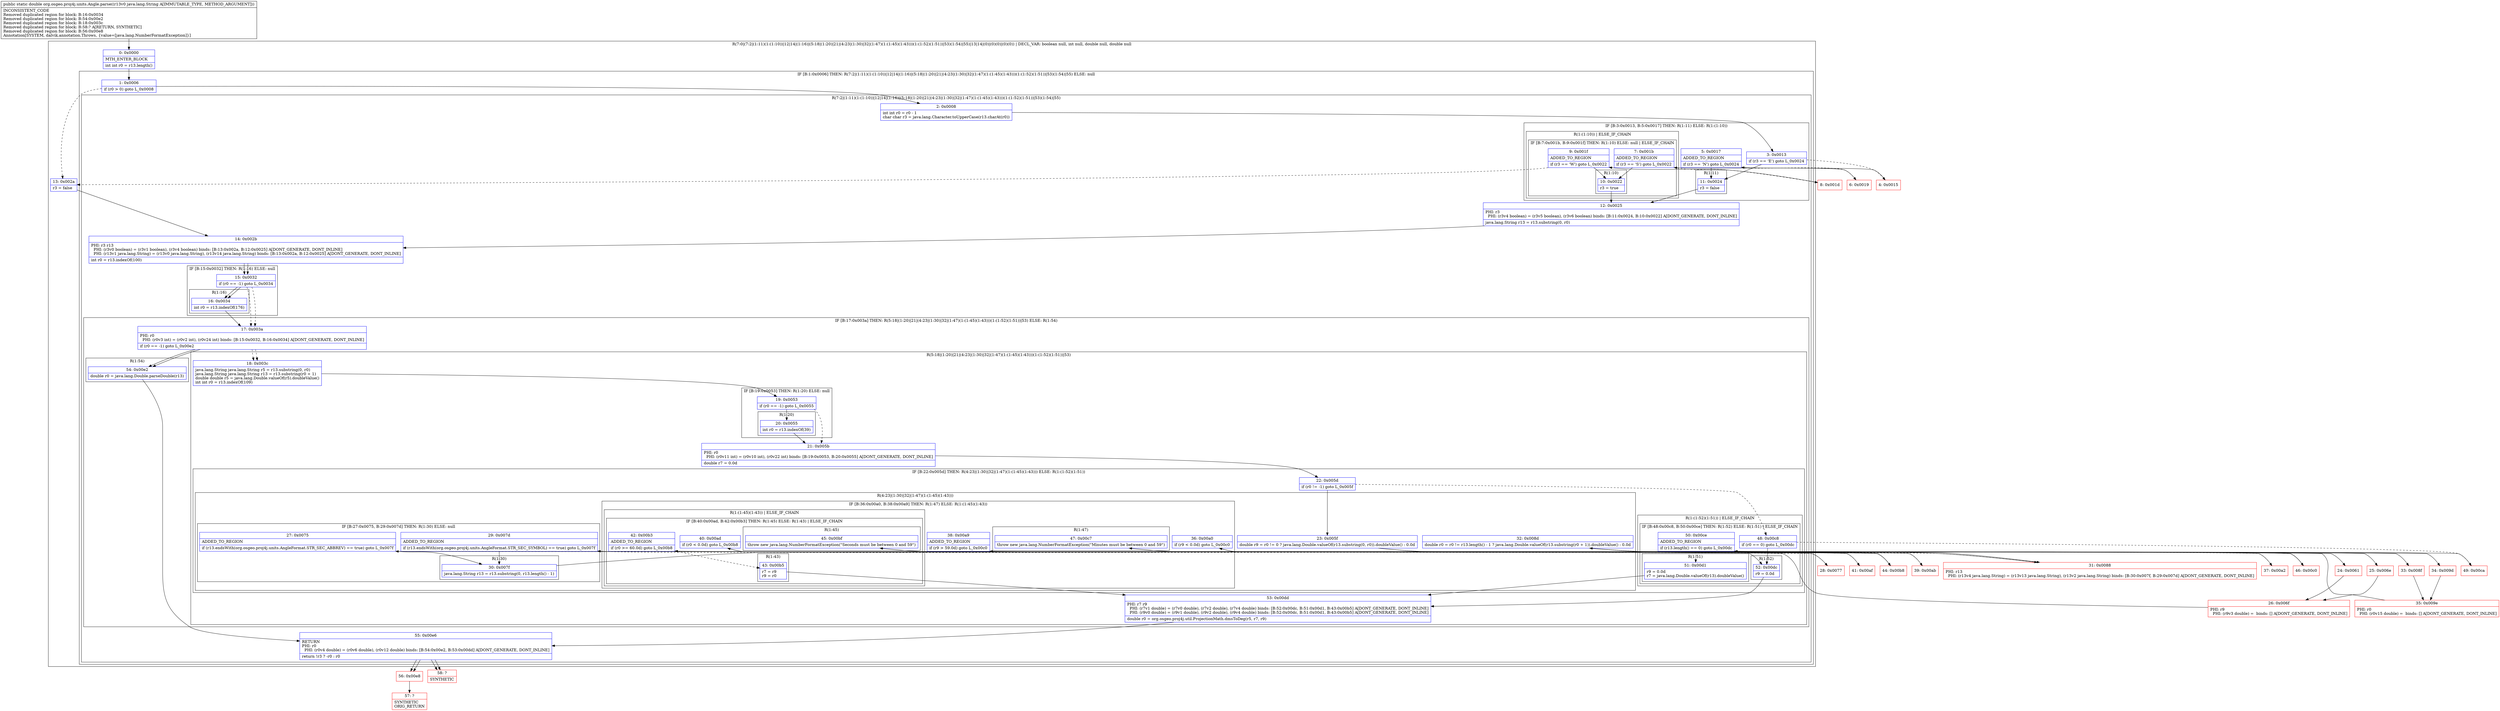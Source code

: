 digraph "CFG fororg.osgeo.proj4j.units.Angle.parse(Ljava\/lang\/String;)D" {
subgraph cluster_Region_1365910364 {
label = "R(7:0|(7:2|(1:11)(1:(1:10))|12|14|(1:16)|(5:18|(1:20)|21|(4:23|(1:30)|32|(1:47)(1:(1:45)(1:43)))(1:(1:52)(1:51))|53)(1:54)|55)|13|14|(0)|(0)(0)|(0)(0)) | DECL_VAR: boolean null, int null, double null, double null\l";
node [shape=record,color=blue];
Node_0 [shape=record,label="{0\:\ 0x0000|MTH_ENTER_BLOCK\l|int int r0 = r13.length()\l}"];
subgraph cluster_IfRegion_1580211221 {
label = "IF [B:1:0x0006] THEN: R(7:2|(1:11)(1:(1:10))|12|14|(1:16)|(5:18|(1:20)|21|(4:23|(1:30)|32|(1:47)(1:(1:45)(1:43)))(1:(1:52)(1:51))|53)(1:54)|55) ELSE: null";
node [shape=record,color=blue];
Node_1 [shape=record,label="{1\:\ 0x0006|if (r0 \> 0) goto L_0x0008\l}"];
subgraph cluster_Region_1400484108 {
label = "R(7:2|(1:11)(1:(1:10))|12|14|(1:16)|(5:18|(1:20)|21|(4:23|(1:30)|32|(1:47)(1:(1:45)(1:43)))(1:(1:52)(1:51))|53)(1:54)|55)";
node [shape=record,color=blue];
Node_2 [shape=record,label="{2\:\ 0x0008|int int r0 = r0 \- 1\lchar char r3 = java.lang.Character.toUpperCase(r13.charAt(r0))\l}"];
subgraph cluster_IfRegion_1216960040 {
label = "IF [B:3:0x0013, B:5:0x0017] THEN: R(1:11) ELSE: R(1:(1:10))";
node [shape=record,color=blue];
Node_3 [shape=record,label="{3\:\ 0x0013|if (r3 == 'E') goto L_0x0024\l}"];
Node_5 [shape=record,label="{5\:\ 0x0017|ADDED_TO_REGION\l|if (r3 == 'N') goto L_0x0024\l}"];
subgraph cluster_Region_321856774 {
label = "R(1:11)";
node [shape=record,color=blue];
Node_11 [shape=record,label="{11\:\ 0x0024|r3 = false\l}"];
}
subgraph cluster_Region_1923017578 {
label = "R(1:(1:10)) | ELSE_IF_CHAIN\l";
node [shape=record,color=blue];
subgraph cluster_IfRegion_1652283705 {
label = "IF [B:7:0x001b, B:9:0x001f] THEN: R(1:10) ELSE: null | ELSE_IF_CHAIN\l";
node [shape=record,color=blue];
Node_7 [shape=record,label="{7\:\ 0x001b|ADDED_TO_REGION\l|if (r3 == 'S') goto L_0x0022\l}"];
Node_9 [shape=record,label="{9\:\ 0x001f|ADDED_TO_REGION\l|if (r3 == 'W') goto L_0x0022\l}"];
subgraph cluster_Region_333415676 {
label = "R(1:10)";
node [shape=record,color=blue];
Node_10 [shape=record,label="{10\:\ 0x0022|r3 = true\l}"];
}
}
}
}
Node_12 [shape=record,label="{12\:\ 0x0025|PHI: r3 \l  PHI: (r3v4 boolean) = (r3v5 boolean), (r3v6 boolean) binds: [B:11:0x0024, B:10:0x0022] A[DONT_GENERATE, DONT_INLINE]\l|java.lang.String r13 = r13.substring(0, r0)\l}"];
Node_14 [shape=record,label="{14\:\ 0x002b|PHI: r3 r13 \l  PHI: (r3v0 boolean) = (r3v1 boolean), (r3v4 boolean) binds: [B:13:0x002a, B:12:0x0025] A[DONT_GENERATE, DONT_INLINE]\l  PHI: (r13v1 java.lang.String) = (r13v0 java.lang.String), (r13v14 java.lang.String) binds: [B:13:0x002a, B:12:0x0025] A[DONT_GENERATE, DONT_INLINE]\l|int r0 = r13.indexOf(100)\l}"];
subgraph cluster_IfRegion_1396624209 {
label = "IF [B:15:0x0032] THEN: R(1:16) ELSE: null";
node [shape=record,color=blue];
Node_15 [shape=record,label="{15\:\ 0x0032|if (r0 == \-1) goto L_0x0034\l}"];
subgraph cluster_Region_1297211942 {
label = "R(1:16)";
node [shape=record,color=blue];
Node_16 [shape=record,label="{16\:\ 0x0034|int r0 = r13.indexOf(176)\l}"];
}
}
subgraph cluster_IfRegion_1455708295 {
label = "IF [B:17:0x003a] THEN: R(5:18|(1:20)|21|(4:23|(1:30)|32|(1:47)(1:(1:45)(1:43)))(1:(1:52)(1:51))|53) ELSE: R(1:54)";
node [shape=record,color=blue];
Node_17 [shape=record,label="{17\:\ 0x003a|PHI: r0 \l  PHI: (r0v3 int) = (r0v2 int), (r0v24 int) binds: [B:15:0x0032, B:16:0x0034] A[DONT_GENERATE, DONT_INLINE]\l|if (r0 == \-1) goto L_0x00e2\l}"];
subgraph cluster_Region_340185259 {
label = "R(5:18|(1:20)|21|(4:23|(1:30)|32|(1:47)(1:(1:45)(1:43)))(1:(1:52)(1:51))|53)";
node [shape=record,color=blue];
Node_18 [shape=record,label="{18\:\ 0x003c|java.lang.String java.lang.String r5 = r13.substring(0, r0)\ljava.lang.String java.lang.String r13 = r13.substring(r0 + 1)\ldouble double r5 = java.lang.Double.valueOf(r5).doubleValue()\lint int r0 = r13.indexOf(109)\l}"];
subgraph cluster_IfRegion_295685558 {
label = "IF [B:19:0x0053] THEN: R(1:20) ELSE: null";
node [shape=record,color=blue];
Node_19 [shape=record,label="{19\:\ 0x0053|if (r0 == \-1) goto L_0x0055\l}"];
subgraph cluster_Region_1082124165 {
label = "R(1:20)";
node [shape=record,color=blue];
Node_20 [shape=record,label="{20\:\ 0x0055|int r0 = r13.indexOf(39)\l}"];
}
}
Node_21 [shape=record,label="{21\:\ 0x005b|PHI: r0 \l  PHI: (r0v11 int) = (r0v10 int), (r0v22 int) binds: [B:19:0x0053, B:20:0x0055] A[DONT_GENERATE, DONT_INLINE]\l|double r7 = 0.0d\l}"];
subgraph cluster_IfRegion_15896782 {
label = "IF [B:22:0x005d] THEN: R(4:23|(1:30)|32|(1:47)(1:(1:45)(1:43))) ELSE: R(1:(1:52)(1:51))";
node [shape=record,color=blue];
Node_22 [shape=record,label="{22\:\ 0x005d|if (r0 != \-1) goto L_0x005f\l}"];
subgraph cluster_Region_1323252934 {
label = "R(4:23|(1:30)|32|(1:47)(1:(1:45)(1:43)))";
node [shape=record,color=blue];
Node_23 [shape=record,label="{23\:\ 0x005f|double r9 = r0 != 0 ? java.lang.Double.valueOf(r13.substring(0, r0)).doubleValue() : 0.0d\l}"];
subgraph cluster_IfRegion_249816040 {
label = "IF [B:27:0x0075, B:29:0x007d] THEN: R(1:30) ELSE: null";
node [shape=record,color=blue];
Node_27 [shape=record,label="{27\:\ 0x0075|ADDED_TO_REGION\l|if (r13.endsWith(org.osgeo.proj4j.units.AngleFormat.STR_SEC_ABBREV) == true) goto L_0x007f\l}"];
Node_29 [shape=record,label="{29\:\ 0x007d|ADDED_TO_REGION\l|if (r13.endsWith(org.osgeo.proj4j.units.AngleFormat.STR_SEC_SYMBOL) == true) goto L_0x007f\l}"];
subgraph cluster_Region_1654563061 {
label = "R(1:30)";
node [shape=record,color=blue];
Node_30 [shape=record,label="{30\:\ 0x007f|java.lang.String r13 = r13.substring(0, r13.length() \- 1)\l}"];
}
}
Node_32 [shape=record,label="{32\:\ 0x008d|double r0 = r0 != r13.length() \- 1 ? java.lang.Double.valueOf(r13.substring(r0 + 1)).doubleValue() : 0.0d\l}"];
subgraph cluster_IfRegion_875805296 {
label = "IF [B:36:0x00a0, B:38:0x00a9] THEN: R(1:47) ELSE: R(1:(1:45)(1:43))";
node [shape=record,color=blue];
Node_36 [shape=record,label="{36\:\ 0x00a0|if (r9 \< 0.0d) goto L_0x00c0\l}"];
Node_38 [shape=record,label="{38\:\ 0x00a9|ADDED_TO_REGION\l|if (r9 \> 59.0d) goto L_0x00c0\l}"];
subgraph cluster_Region_1889852167 {
label = "R(1:47)";
node [shape=record,color=blue];
Node_47 [shape=record,label="{47\:\ 0x00c7|throw new java.lang.NumberFormatException(\"Minutes must be between 0 and 59\")\l}"];
}
subgraph cluster_Region_1277847099 {
label = "R(1:(1:45)(1:43)) | ELSE_IF_CHAIN\l";
node [shape=record,color=blue];
subgraph cluster_IfRegion_542320856 {
label = "IF [B:40:0x00ad, B:42:0x00b3] THEN: R(1:45) ELSE: R(1:43) | ELSE_IF_CHAIN\l";
node [shape=record,color=blue];
Node_40 [shape=record,label="{40\:\ 0x00ad|if (r0 \< 0.0d) goto L_0x00b8\l}"];
Node_42 [shape=record,label="{42\:\ 0x00b3|ADDED_TO_REGION\l|if (r0 \>= 60.0d) goto L_0x00b8\l}"];
subgraph cluster_Region_389696381 {
label = "R(1:45)";
node [shape=record,color=blue];
Node_45 [shape=record,label="{45\:\ 0x00bf|throw new java.lang.NumberFormatException(\"Seconds must be between 0 and 59\")\l}"];
}
subgraph cluster_Region_1920161842 {
label = "R(1:43)";
node [shape=record,color=blue];
Node_43 [shape=record,label="{43\:\ 0x00b5|r7 = r9\lr9 = r0\l}"];
}
}
}
}
}
subgraph cluster_Region_318388043 {
label = "R(1:(1:52)(1:51)) | ELSE_IF_CHAIN\l";
node [shape=record,color=blue];
subgraph cluster_IfRegion_434987977 {
label = "IF [B:48:0x00c8, B:50:0x00ce] THEN: R(1:52) ELSE: R(1:51) | ELSE_IF_CHAIN\l";
node [shape=record,color=blue];
Node_48 [shape=record,label="{48\:\ 0x00c8|if (r0 == 0) goto L_0x00dc\l}"];
Node_50 [shape=record,label="{50\:\ 0x00ce|ADDED_TO_REGION\l|if (r13.length() == 0) goto L_0x00dc\l}"];
subgraph cluster_Region_1529753310 {
label = "R(1:52)";
node [shape=record,color=blue];
Node_52 [shape=record,label="{52\:\ 0x00dc|r9 = 0.0d\l}"];
}
subgraph cluster_Region_638708926 {
label = "R(1:51)";
node [shape=record,color=blue];
Node_51 [shape=record,label="{51\:\ 0x00d1|r9 = 0.0d\lr7 = java.lang.Double.valueOf(r13).doubleValue()\l}"];
}
}
}
}
Node_53 [shape=record,label="{53\:\ 0x00dd|PHI: r7 r9 \l  PHI: (r7v1 double) = (r7v0 double), (r7v2 double), (r7v4 double) binds: [B:52:0x00dc, B:51:0x00d1, B:43:0x00b5] A[DONT_GENERATE, DONT_INLINE]\l  PHI: (r9v0 double) = (r9v1 double), (r9v2 double), (r9v4 double) binds: [B:52:0x00dc, B:51:0x00d1, B:43:0x00b5] A[DONT_GENERATE, DONT_INLINE]\l|double r0 = org.osgeo.proj4j.util.ProjectionMath.dmsToDeg(r5, r7, r9)\l}"];
}
subgraph cluster_Region_376099551 {
label = "R(1:54)";
node [shape=record,color=blue];
Node_54 [shape=record,label="{54\:\ 0x00e2|double r0 = java.lang.Double.parseDouble(r13)\l}"];
}
}
Node_55 [shape=record,label="{55\:\ 0x00e6|RETURN\lPHI: r0 \l  PHI: (r0v4 double) = (r0v6 double), (r0v12 double) binds: [B:54:0x00e2, B:53:0x00dd] A[DONT_GENERATE, DONT_INLINE]\l|return !r3 ? \-r0 : r0\l}"];
}
}
Node_13 [shape=record,label="{13\:\ 0x002a|r3 = false\l}"];
Node_14 [shape=record,label="{14\:\ 0x002b|PHI: r3 r13 \l  PHI: (r3v0 boolean) = (r3v1 boolean), (r3v4 boolean) binds: [B:13:0x002a, B:12:0x0025] A[DONT_GENERATE, DONT_INLINE]\l  PHI: (r13v1 java.lang.String) = (r13v0 java.lang.String), (r13v14 java.lang.String) binds: [B:13:0x002a, B:12:0x0025] A[DONT_GENERATE, DONT_INLINE]\l|int r0 = r13.indexOf(100)\l}"];
subgraph cluster_IfRegion_970179365 {
label = "IF [B:15:0x0032] THEN: R(0) ELSE: null";
node [shape=record,color=blue];
Node_15 [shape=record,label="{15\:\ 0x0032|if (r0 == \-1) goto L_0x0034\l}"];
subgraph cluster_Region_1146137328 {
label = "R(0)";
node [shape=record,color=blue];
}
}
subgraph cluster_IfRegion_822605105 {
label = "IF [B:17:0x003a] THEN: R(0) ELSE: R(0)";
node [shape=record,color=blue];
Node_17 [shape=record,label="{17\:\ 0x003a|PHI: r0 \l  PHI: (r0v3 int) = (r0v2 int), (r0v24 int) binds: [B:15:0x0032, B:16:0x0034] A[DONT_GENERATE, DONT_INLINE]\l|if (r0 == \-1) goto L_0x00e2\l}"];
subgraph cluster_Region_1540626431 {
label = "R(0)";
node [shape=record,color=blue];
}
subgraph cluster_Region_510713435 {
label = "R(0)";
node [shape=record,color=blue];
}
}
subgraph cluster_IfRegion_1576264369 {
label = "IF [B:55:0x00e6] THEN: R(0) ELSE: R(0)";
node [shape=record,color=blue];
Node_55 [shape=record,label="{55\:\ 0x00e6|RETURN\lPHI: r0 \l  PHI: (r0v4 double) = (r0v6 double), (r0v12 double) binds: [B:54:0x00e2, B:53:0x00dd] A[DONT_GENERATE, DONT_INLINE]\l|return !r3 ? \-r0 : r0\l}"];
subgraph cluster_Region_481674453 {
label = "R(0)";
node [shape=record,color=blue];
}
subgraph cluster_Region_1730495315 {
label = "R(0)";
node [shape=record,color=blue];
}
}
}
Node_4 [shape=record,color=red,label="{4\:\ 0x0015}"];
Node_6 [shape=record,color=red,label="{6\:\ 0x0019}"];
Node_8 [shape=record,color=red,label="{8\:\ 0x001d}"];
Node_24 [shape=record,color=red,label="{24\:\ 0x0061}"];
Node_25 [shape=record,color=red,label="{25\:\ 0x006e}"];
Node_26 [shape=record,color=red,label="{26\:\ 0x006f|PHI: r9 \l  PHI: (r9v3 double) =  binds: [] A[DONT_GENERATE, DONT_INLINE]\l}"];
Node_28 [shape=record,color=red,label="{28\:\ 0x0077}"];
Node_31 [shape=record,color=red,label="{31\:\ 0x0088|PHI: r13 \l  PHI: (r13v4 java.lang.String) = (r13v13 java.lang.String), (r13v2 java.lang.String) binds: [B:30:0x007f, B:29:0x007d] A[DONT_GENERATE, DONT_INLINE]\l}"];
Node_33 [shape=record,color=red,label="{33\:\ 0x008f}"];
Node_34 [shape=record,color=red,label="{34\:\ 0x009d}"];
Node_35 [shape=record,color=red,label="{35\:\ 0x009e|PHI: r0 \l  PHI: (r0v15 double) =  binds: [] A[DONT_GENERATE, DONT_INLINE]\l}"];
Node_37 [shape=record,color=red,label="{37\:\ 0x00a2}"];
Node_39 [shape=record,color=red,label="{39\:\ 0x00ab}"];
Node_41 [shape=record,color=red,label="{41\:\ 0x00af}"];
Node_44 [shape=record,color=red,label="{44\:\ 0x00b8}"];
Node_46 [shape=record,color=red,label="{46\:\ 0x00c0}"];
Node_49 [shape=record,color=red,label="{49\:\ 0x00ca}"];
Node_56 [shape=record,color=red,label="{56\:\ 0x00e8}"];
Node_57 [shape=record,color=red,label="{57\:\ ?|SYNTHETIC\lORIG_RETURN\l}"];
Node_58 [shape=record,color=red,label="{58\:\ ?|SYNTHETIC\l}"];
MethodNode[shape=record,label="{public static double org.osgeo.proj4j.units.Angle.parse((r13v0 java.lang.String A[IMMUTABLE_TYPE, METHOD_ARGUMENT]))  | INCONSISTENT_CODE\lRemoved duplicated region for block: B:16:0x0034 \lRemoved duplicated region for block: B:54:0x00e2 \lRemoved duplicated region for block: B:18:0x003c \lRemoved duplicated region for block: B:58:? A[RETURN, SYNTHETIC]\lRemoved duplicated region for block: B:56:0x00e8 \lAnnotation[SYSTEM, dalvik.annotation.Throws, \{value=[java.lang.NumberFormatException]\}]\l}"];
MethodNode -> Node_0;
Node_0 -> Node_1;
Node_1 -> Node_2;
Node_1 -> Node_13[style=dashed];
Node_2 -> Node_3;
Node_3 -> Node_4[style=dashed];
Node_3 -> Node_11;
Node_5 -> Node_6[style=dashed];
Node_5 -> Node_11;
Node_11 -> Node_12;
Node_7 -> Node_8[style=dashed];
Node_7 -> Node_10;
Node_9 -> Node_10;
Node_9 -> Node_13[style=dashed];
Node_10 -> Node_12;
Node_12 -> Node_14;
Node_14 -> Node_15;
Node_15 -> Node_16;
Node_15 -> Node_17[style=dashed];
Node_16 -> Node_17;
Node_17 -> Node_18[style=dashed];
Node_17 -> Node_54;
Node_18 -> Node_19;
Node_19 -> Node_20;
Node_19 -> Node_21[style=dashed];
Node_20 -> Node_21;
Node_21 -> Node_22;
Node_22 -> Node_23;
Node_22 -> Node_48[style=dashed];
Node_23 -> Node_24;
Node_23 -> Node_25;
Node_27 -> Node_28[style=dashed];
Node_27 -> Node_30;
Node_29 -> Node_30;
Node_29 -> Node_31[style=dashed];
Node_30 -> Node_31;
Node_32 -> Node_33;
Node_32 -> Node_34;
Node_36 -> Node_37[style=dashed];
Node_36 -> Node_46;
Node_38 -> Node_39[style=dashed];
Node_38 -> Node_46;
Node_40 -> Node_41[style=dashed];
Node_40 -> Node_44;
Node_42 -> Node_43[style=dashed];
Node_42 -> Node_44;
Node_43 -> Node_53;
Node_48 -> Node_49[style=dashed];
Node_48 -> Node_52;
Node_50 -> Node_51[style=dashed];
Node_50 -> Node_52;
Node_52 -> Node_53;
Node_51 -> Node_53;
Node_53 -> Node_55;
Node_54 -> Node_55;
Node_55 -> Node_56;
Node_55 -> Node_58;
Node_13 -> Node_14;
Node_14 -> Node_15;
Node_15 -> Node_16;
Node_15 -> Node_17[style=dashed];
Node_17 -> Node_18[style=dashed];
Node_17 -> Node_54;
Node_55 -> Node_56;
Node_55 -> Node_58;
Node_4 -> Node_5;
Node_6 -> Node_7;
Node_8 -> Node_9;
Node_24 -> Node_26;
Node_25 -> Node_26;
Node_26 -> Node_27;
Node_28 -> Node_29;
Node_31 -> Node_32;
Node_33 -> Node_35;
Node_34 -> Node_35;
Node_35 -> Node_36;
Node_37 -> Node_38;
Node_39 -> Node_40;
Node_41 -> Node_42;
Node_44 -> Node_45;
Node_46 -> Node_47;
Node_49 -> Node_50;
Node_56 -> Node_57;
}


